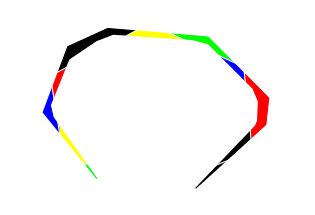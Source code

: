 <?xml version="1.0"?>
<!DOCTYPE ipe SYSTEM "ipe.dtd">
<ipe version="70000" creator="ipe6upgrade">
<info created="D:20061204111117" modified="D:20061204145334"/>
<ipestyle name="ipe6">
<color name="red" value="1 0 0"/>
<color name="green" value="0 1 0"/>
<color name="blue" value="0 0 1"/>
<color name="yellow" value="1 1 0"/>
<color name="gray1" value="0.125"/>
<color name="gray2" value="0.25"/>
<color name="gray3" value="0.375"/>
<color name="gray4" value="0.5"/>
<color name="gray5" value="0.625"/>
<color name="gray6" value="0.75"/>
<color name="gray7" value="0.875"/>
<dashstyle name="dashed" value="[4] 0"/>
<dashstyle name="dotted" value="[1 3] 0"/>
<dashstyle name="dash dotted" value="[4 2 1 2] 0"/>
<dashstyle name="dash dot dotted" value="[4 2 1 2 1 2] 0"/>
<pen name="heavier" value="0.8"/>
<pen name="fat" value="1.2"/>
<pen name="ultrafat" value="2"/>
<textsize name="large" value="\large"/>
<textsize name="Large" value="\Large"/>
<textsize name="LARGE" value="\LARGE"/>
<textsize name="huge" value="\huge"/>
<textsize name="Huge" value="\Huge"/>
<textsize name="small" value="\small"/>
<textsize name="footnote" value="\footnotesize"/>
<textsize name="tiny" value="\tiny"/>
<symbolsize name="small" value="2"/>
<symbolsize name="tiny" value="1.1"/>
<symbolsize name="large" value="5"/>
<arrowsize name="small" value="5"/>
<arrowsize name="tiny" value="3"/>
<arrowsize name="large" value="10"/>
<symbol name="mark/circle(sx)" transformations="translations">
<path fill="sym-stroke">
0.6 0 0 0.6 0 0 e 0.4 0 0 0.4 0 0 e
</path></symbol>
<symbol name="mark/disk(sx)" transformations="translations">
<path fill="sym-stroke">
0.6 0 0 0.6 0 0 e
</path></symbol>
<symbol name="mark/fdisk(sfx)" transformations="translations">
<group><path fill="sym-stroke" fillrule="eofill">
0.6 0 0 0.6 0 0 e 0.4 0 0 0.4 0 0 e
</path><path fill="sym-fill">
0.4 0 0 0.4 0 0 e
</path></group></symbol>
<symbol name="mark/box(sx)" transformations="translations">
<path fill="sym-stroke" fillrule="eofill">
-0.6 -0.6 m 0.6 -0.6 l 0.6 0.6 l -0.6 0.6 l h -0.4 -0.4 m 0.4 -0.4 l 0.4 0.4 l -0.4 0.4 l h</path></symbol>
<symbol name="mark/square(sx)" transformations="translations">
<path fill="sym-stroke">
-0.6 -0.6 m 0.6 -0.6 l 0.6 0.6 l -0.6 0.6 l h</path></symbol>
<symbol name="mark/fsquare(sfx)" transformations="translations">
<group><path fill="sym-stroke" fillrule="eofill">
-0.6 -0.6 m 0.6 -0.6 l 0.6 0.6 l -0.6 0.6 l h-0.4 -0.4 m 0.4 -0.4 l 0.4 0.4 l -0.4 0.4 l h</path><path fill="sym-fill">
-0.4 -0.4 m 0.4 -0.4 l 0.4 0.4 l -0.4 0.4 l h</path></group></symbol>
<symbol name="mark/cross(sx)" transformations="translations">
<group><path fill="sym-stroke">
-0.43 -0.57 m 0.57 0.43 l 0.43 0.57 l -0.57 -0.43 l h</path><path fill="sym-stroke">
-0.43 0.57 m 0.57 -0.43 l 0.43 -0.57 l -0.57 0.43 l h</path>
</group></symbol>
<textstyle name="center" begin="\begin{center}"
end="\end{center}"/>
<textstyle name="itemize" begin="\begin{itemize}"
end="\end{itemize}"/>
<textstyle name="item" begin="\begin{itemize}\item{}"
end="\end{itemize}"/>
</ipestyle>
<page>
<layer name="alpha"/>
<view layers="alpha" active="alpha"/>
<path layer="alpha" pen="normal" matrix="0.48 0 0 0.48 129.54 120.665" fill="gray7">
278.874 170.677 m
331.335 218.32 l
333.476 238.126 l
287.974 283.896 l
212.762 290.32 l
182.784 276.669 l
164.316 227.42 l
204.465 177.903 l
171.81 223.673 l
169.669 232.773 l
183.587 267.301 l
204.197 281.219 l
216.777 286.037 l
276.465 282.022 l
288.242 278.81 l
321.699 245.353 l
325.714 235.717 l
325.178 221.264 l
323.572 217.249 l
h
</path>
<path stroke="white" pen="normal" matrix="0.8 0 0 0.8 49.8932 46.3489">
178.972 183.836 m
319.96 183.836 l
319.96 279.653 l
178.972 279.653 l
h
</path>
<path stroke="green" pen="normal">
227.683 206.058 m
224.048 211.154 l
223.393 211.35 l
h
</path>
<path stroke="yellow" pen="normal" fill="yellow">
224.048 211.154 m
213.809 225.505 l
214.283 222.586 l
223.393 211.35 l
h
</path>
<path stroke="blue" pen="normal" fill="blue">
213.809 225.505 m
212.009 228.028 l
210.981 232.396 l
212.2 235.42 l
211.689 238.567 l
208.412 229.827 l
214.283 222.586 l
h
</path>
<path stroke="red" pen="normal" fill="red">
212.2 235.42 m
216.373 245.773 l
213.903 244.471 l
211.689 238.567 l
h
</path>
<path stroke="black" pen="normal" fill="black">
216.373 245.773 m
217.662 248.969 l
227.555 255.65 l
233.593 257.963 l
238.832 257.61 l
241.764 259.156 l
231.666 260.019 l
217.276 253.466 l
213.903 244.471 l
h
</path>
<path stroke="yellow" pen="normal" fill="yellow">
238.832 257.61 m
258.381 256.295 l
254.497 258.069 l
241.764 259.156 l
h
</path>
<path stroke="green" pen="normal" fill="green">
258.381 256.295 m
262.243 256.036 l
267.896 254.494 l
272.576 249.814 l
276.735 247.915 l
267.768 256.935 l
254.497 258.069 l
h
</path>
<path stroke="blue" pen="normal" fill="blue">
272.576 249.814 m
281.11 241.28 l
280.857 243.769 l
276.735 247.915 l
h
</path>
<path stroke="red" pen="normal" fill="red">
281.11 241.28 m
283.956 238.434 l
285.883 233.809 l
285.625 226.872 l
284.855 224.945 l
282.971 222.982 l
283.214 220.585 l
288.581 225.459 l
289.608 234.965 l
280.857 243.769 l
h
</path>
<path stroke="black" pen="normal" fill="black">
282.971 222.982 m
271.74 211.28 l
273.852 212.082 l
283.214 220.585 l
h
</path>
<path stroke="gray" pen="normal" fill="gray">
271.74 211.28 m
263.4 202.59 l
273.852 212.082 l
h
</path>
<path stroke="white" pen="normal" matrix="0.48 0 0 0.48 129.54 120.665">
314.74 261.413 m
243.81 293.799 l
169.669 254.721 l
179.572 193.695 l
252.108 172.015 l
321.164 198.245 l
h
</path>
</page>
</ipe>

